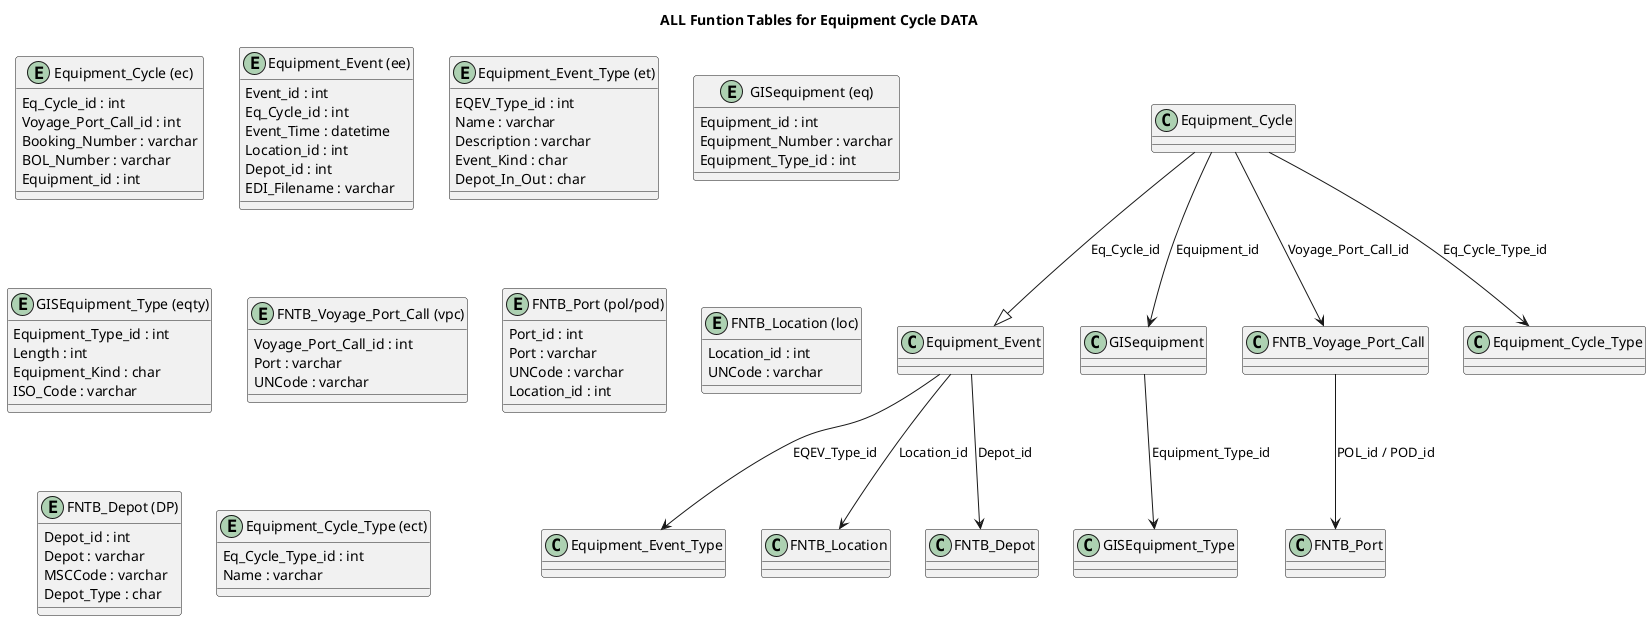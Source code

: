 @startuml

title ALL Funtion Tables for Equipment Cycle DATA

entity "Equipment_Cycle (ec)" {
    Eq_Cycle_id : int
    Voyage_Port_Call_id : int
    Booking_Number : varchar
    BOL_Number : varchar
    Equipment_id : int
}

entity "Equipment_Event (ee)" {
    Event_id : int
    Eq_Cycle_id : int
    Event_Time : datetime
    Location_id : int
    Depot_id : int
    EDI_Filename : varchar
}

entity "Equipment_Event_Type (et)" {
    EQEV_Type_id : int
    Name : varchar
    Description : varchar
    Event_Kind : char
    Depot_In_Out : char
}

entity "GISequipment (eq)" {
    Equipment_id : int
    Equipment_Number : varchar
    Equipment_Type_id : int
}

entity "GISEquipment_Type (eqty)" {
    Equipment_Type_id : int
    Length : int
    Equipment_Kind : char
    ISO_Code : varchar
}

entity "FNTB_Voyage_Port_Call (vpc)" {
    Voyage_Port_Call_id : int
    Port : varchar
    UNCode : varchar
}

entity "FNTB_Port (pol/pod)" {
    Port_id : int
    Port : varchar
    UNCode : varchar
    Location_id : int
}

entity "FNTB_Location (loc)" {
    Location_id : int
    UNCode : varchar
}

entity "FNTB_Depot (DP)" {
    Depot_id : int
    Depot : varchar
    MSCCode : varchar
    Depot_Type : char
}

entity "Equipment_Cycle_Type (ect)" {
    Eq_Cycle_Type_id : int
    Name : varchar
}

Equipment_Cycle --|> Equipment_Event : "Eq_Cycle_id"
Equipment_Event --> Equipment_Event_Type : "EQEV_Type_id"
Equipment_Cycle --> GISequipment : "Equipment_id"
GISequipment --> GISEquipment_Type : "Equipment_Type_id"
Equipment_Cycle --> FNTB_Voyage_Port_Call : "Voyage_Port_Call_id"
FNTB_Voyage_Port_Call --> FNTB_Port : "POL_id / POD_id"
Equipment_Event --> FNTB_Location : "Location_id"
Equipment_Event --> FNTB_Depot : "Depot_id"
Equipment_Cycle --> Equipment_Cycle_Type : "Eq_Cycle_Type_id"

@enduml

